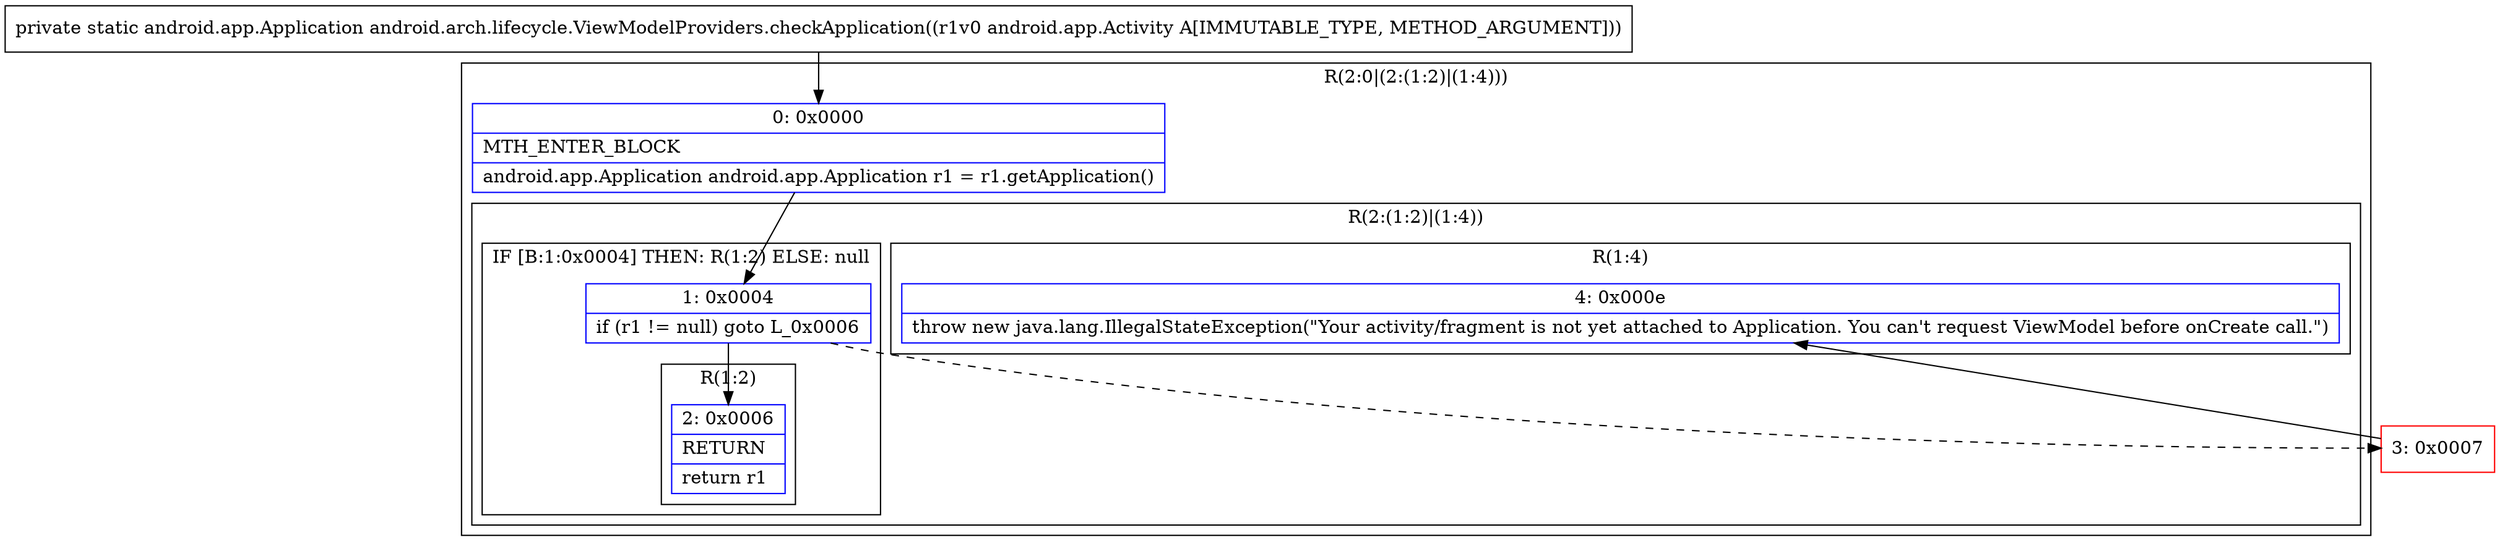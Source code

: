 digraph "CFG forandroid.arch.lifecycle.ViewModelProviders.checkApplication(Landroid\/app\/Activity;)Landroid\/app\/Application;" {
subgraph cluster_Region_2068490161 {
label = "R(2:0|(2:(1:2)|(1:4)))";
node [shape=record,color=blue];
Node_0 [shape=record,label="{0\:\ 0x0000|MTH_ENTER_BLOCK\l|android.app.Application android.app.Application r1 = r1.getApplication()\l}"];
subgraph cluster_Region_1676940453 {
label = "R(2:(1:2)|(1:4))";
node [shape=record,color=blue];
subgraph cluster_IfRegion_1166439150 {
label = "IF [B:1:0x0004] THEN: R(1:2) ELSE: null";
node [shape=record,color=blue];
Node_1 [shape=record,label="{1\:\ 0x0004|if (r1 != null) goto L_0x0006\l}"];
subgraph cluster_Region_1940522850 {
label = "R(1:2)";
node [shape=record,color=blue];
Node_2 [shape=record,label="{2\:\ 0x0006|RETURN\l|return r1\l}"];
}
}
subgraph cluster_Region_242257504 {
label = "R(1:4)";
node [shape=record,color=blue];
Node_4 [shape=record,label="{4\:\ 0x000e|throw new java.lang.IllegalStateException(\"Your activity\/fragment is not yet attached to Application. You can't request ViewModel before onCreate call.\")\l}"];
}
}
}
Node_3 [shape=record,color=red,label="{3\:\ 0x0007}"];
MethodNode[shape=record,label="{private static android.app.Application android.arch.lifecycle.ViewModelProviders.checkApplication((r1v0 android.app.Activity A[IMMUTABLE_TYPE, METHOD_ARGUMENT])) }"];
MethodNode -> Node_0;
Node_0 -> Node_1;
Node_1 -> Node_2;
Node_1 -> Node_3[style=dashed];
Node_3 -> Node_4;
}

